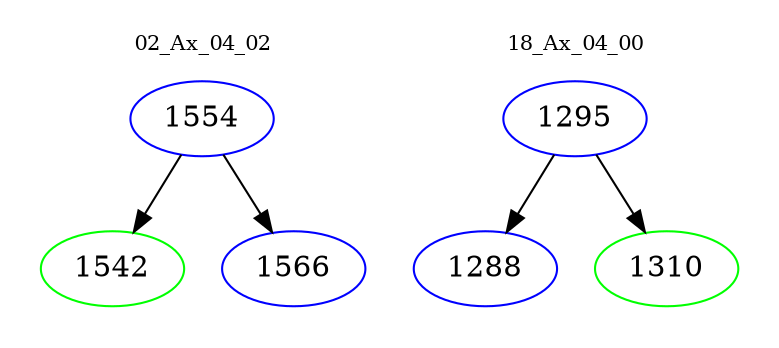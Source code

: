 digraph{
subgraph cluster_0 {
color = white
label = "02_Ax_04_02";
fontsize=10;
T0_1554 [label="1554", color="blue"]
T0_1554 -> T0_1542 [color="black"]
T0_1542 [label="1542", color="green"]
T0_1554 -> T0_1566 [color="black"]
T0_1566 [label="1566", color="blue"]
}
subgraph cluster_1 {
color = white
label = "18_Ax_04_00";
fontsize=10;
T1_1295 [label="1295", color="blue"]
T1_1295 -> T1_1288 [color="black"]
T1_1288 [label="1288", color="blue"]
T1_1295 -> T1_1310 [color="black"]
T1_1310 [label="1310", color="green"]
}
}

